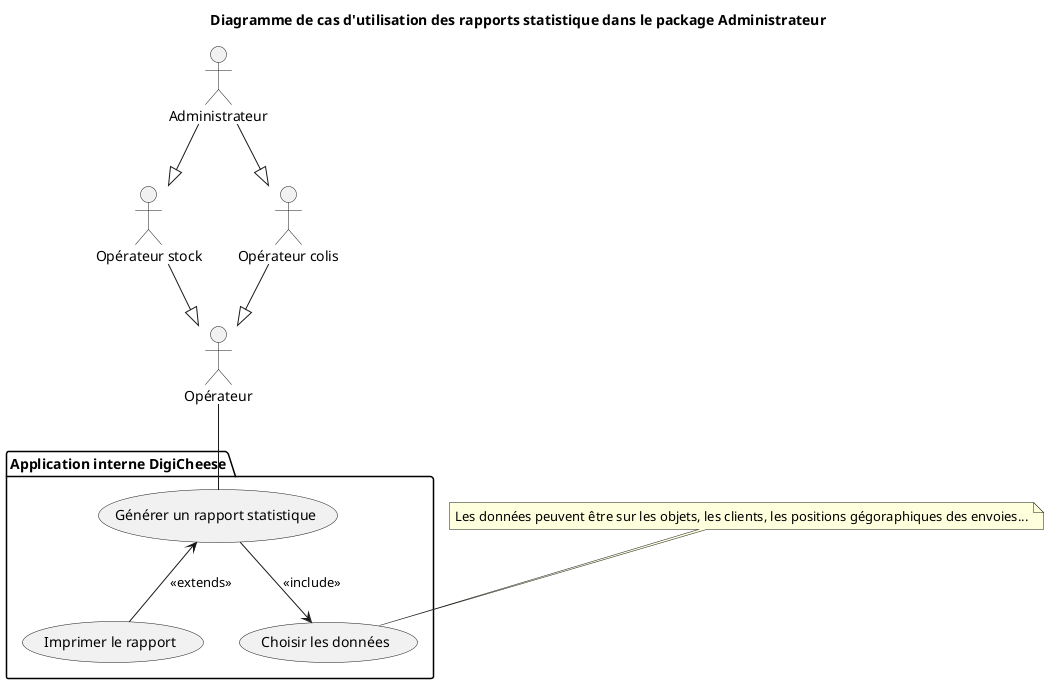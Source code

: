 @startuml Cas d'utilisation de la gestion des rapports statistique

actor "Administrateur"
actor "Opérateur stock"
actor "Opérateur colis"
actor "Opérateur"

package "Application interne DigiCheese" {
    usecase "Générer un rapport statistique"
    usecase "Choisir les données"

    usecase "Imprimer le rapport"

}

"Administrateur" --|> "Opérateur colis"
"Administrateur" --|> "Opérateur stock"
"Opérateur colis" --|> "Opérateur"
"Opérateur stock" --|> "Opérateur"

"Opérateur" -- "Générer un rapport statistique"
"Générer un rapport statistique" --> "Choisir les données" : <<include>>
"Générer un rapport statistique" <-- "Imprimer le rapport" : <<extends>>

note "Les données peuvent être sur les objets, les clients, les positions gégoraphiques des envoies..." as N1
N1 .. "Choisir les données"

title Diagramme de cas d'utilisation des rapports statistique dans le package Administrateur
@enduml